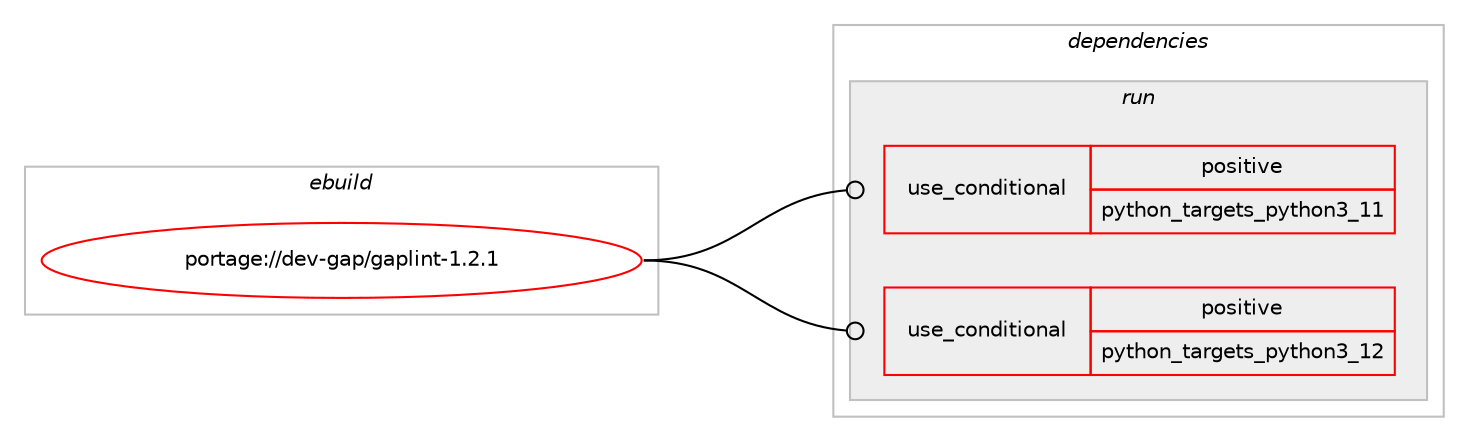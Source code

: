 digraph prolog {

# *************
# Graph options
# *************

newrank=true;
concentrate=true;
compound=true;
graph [rankdir=LR,fontname=Helvetica,fontsize=10,ranksep=1.5];#, ranksep=2.5, nodesep=0.2];
edge  [arrowhead=vee];
node  [fontname=Helvetica,fontsize=10];

# **********
# The ebuild
# **********

subgraph cluster_leftcol {
color=gray;
rank=same;
label=<<i>ebuild</i>>;
id [label="portage://dev-gap/gaplint-1.2.1", color=red, width=4, href="../dev-gap/gaplint-1.2.1.svg"];
}

# ****************
# The dependencies
# ****************

subgraph cluster_midcol {
color=gray;
label=<<i>dependencies</i>>;
subgraph cluster_compile {
fillcolor="#eeeeee";
style=filled;
label=<<i>compile</i>>;
}
subgraph cluster_compileandrun {
fillcolor="#eeeeee";
style=filled;
label=<<i>compile and run</i>>;
}
subgraph cluster_run {
fillcolor="#eeeeee";
style=filled;
label=<<i>run</i>>;
subgraph cond19420 {
dependency34140 [label=<<TABLE BORDER="0" CELLBORDER="1" CELLSPACING="0" CELLPADDING="4"><TR><TD ROWSPAN="3" CELLPADDING="10">use_conditional</TD></TR><TR><TD>positive</TD></TR><TR><TD>python_targets_python3_11</TD></TR></TABLE>>, shape=none, color=red];
# *** BEGIN UNKNOWN DEPENDENCY TYPE (TODO) ***
# dependency34140 -> package_dependency(portage://dev-gap/gaplint-1.2.1,run,no,dev-lang,python,none,[,,],[slot(3.11)],[])
# *** END UNKNOWN DEPENDENCY TYPE (TODO) ***

}
id:e -> dependency34140:w [weight=20,style="solid",arrowhead="odot"];
subgraph cond19421 {
dependency34141 [label=<<TABLE BORDER="0" CELLBORDER="1" CELLSPACING="0" CELLPADDING="4"><TR><TD ROWSPAN="3" CELLPADDING="10">use_conditional</TD></TR><TR><TD>positive</TD></TR><TR><TD>python_targets_python3_12</TD></TR></TABLE>>, shape=none, color=red];
# *** BEGIN UNKNOWN DEPENDENCY TYPE (TODO) ***
# dependency34141 -> package_dependency(portage://dev-gap/gaplint-1.2.1,run,no,dev-lang,python,none,[,,],[slot(3.12)],[])
# *** END UNKNOWN DEPENDENCY TYPE (TODO) ***

}
id:e -> dependency34141:w [weight=20,style="solid",arrowhead="odot"];
# *** BEGIN UNKNOWN DEPENDENCY TYPE (TODO) ***
# id -> package_dependency(portage://dev-gap/gaplint-1.2.1,run,no,dev-python,pyyaml,none,[,,],[],[use(optenable(python_targets_python3_11),negative),use(optenable(python_targets_python3_12),negative)])
# *** END UNKNOWN DEPENDENCY TYPE (TODO) ***

}
}

# **************
# The candidates
# **************

subgraph cluster_choices {
rank=same;
color=gray;
label=<<i>candidates</i>>;

}

}
